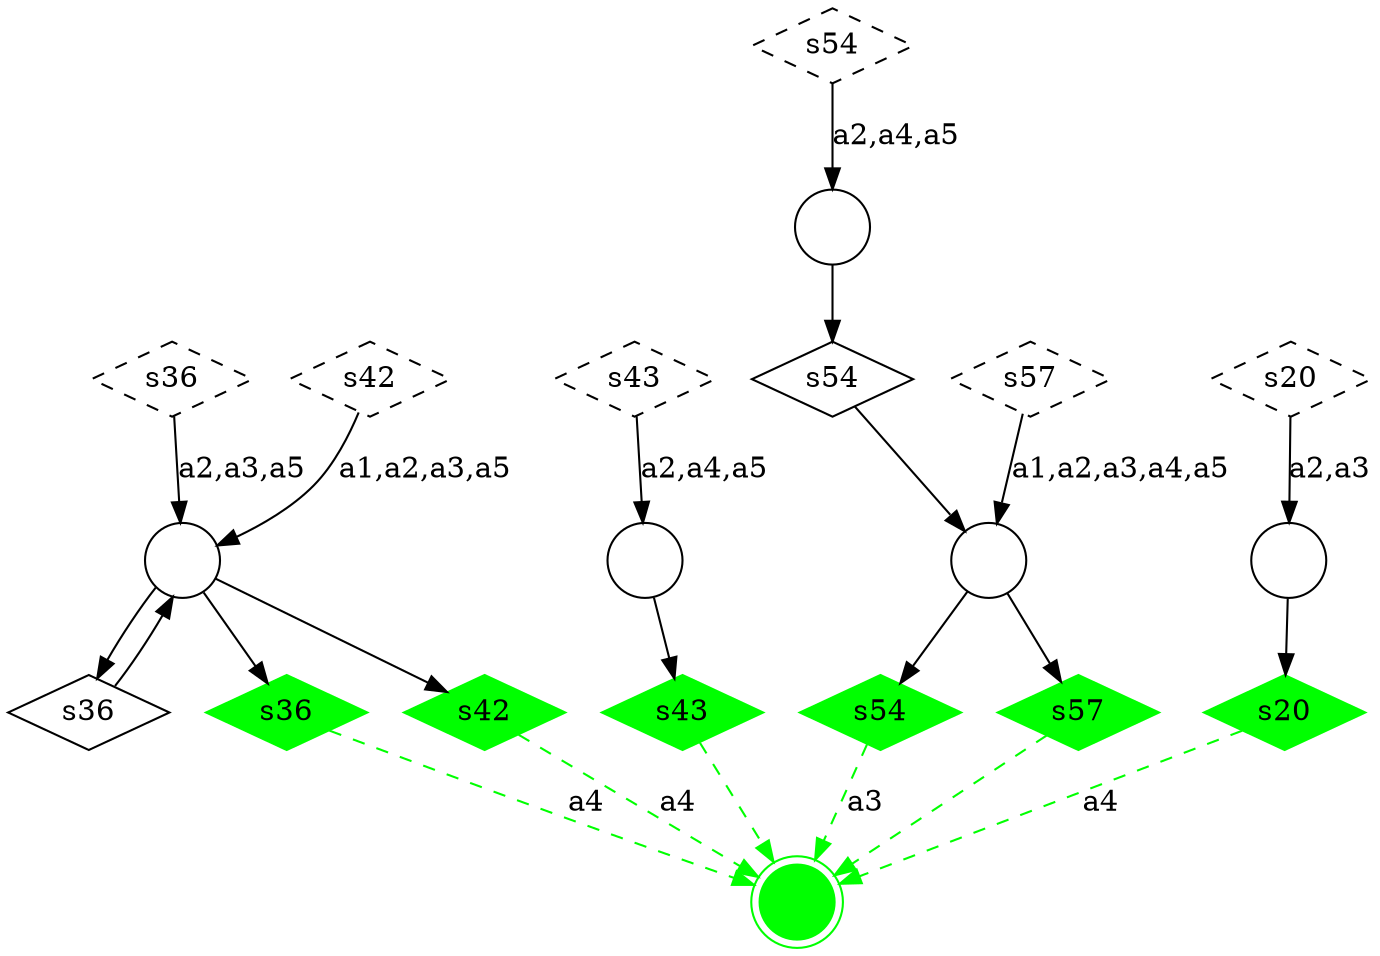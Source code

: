 digraph G {
  m3 [shape=circle,  label=""];
  m4 [shape=circle,  label=""];
  m5 [shape=circle,  label=""];
  m1 [shape=circle,  label=""];
  m0 [shape=circle,  label=""];
  m2 [shape=doublecircle, color = "green", style = "filled", label=""];
  u_s20_0 [shape=diamond, style = "dashed", label="s20"];
  u_s20_1 [shape=diamond, color = "green", style = "filled", label="s20"];
  u_s36_0 [shape=diamond, style = "dashed", label="s36"];
  u_s36_1 [shape=diamond,  label="s36"];
  u_s36_2 [shape=diamond, color = "green", style = "filled", label="s36"];
  u_s42_0 [shape=diamond, style = "dashed", label="s42"];
  u_s42_1 [shape=diamond, color = "green", style = "filled", label="s42"];
  u_s43_0 [shape=diamond, style = "dashed", label="s43"];
  u_s43_1 [shape=diamond, color = "green", style = "filled", label="s43"];
  u_s54_0 [shape=diamond, style = "dashed", label="s54"];
  u_s54_1 [shape=diamond,  label="s54"];
  u_s54_2 [shape=diamond, color = "green", style = "filled", label="s54"];
  u_s57_0 [shape=diamond, style = "dashed", label="s57"];
  u_s57_1 [shape=diamond, color = "green", style = "filled", label="s57"];
  u_s20_0 -> m3 [label="a2,a3" ];
  m3 -> u_s20_1 [label="" ];
  u_s20_1 -> m2 [label="a4" , color = "green", style = "dashed"];
  u_s36_0 -> m5 [label="a2,a3,a5" ];
  m5 -> u_s36_1 [label="" ];
  u_s36_1 -> m5 [label="" ];
  m5 -> u_s36_2 [label="" ];
  u_s36_2 -> m2 [label="a4" , color = "green", style = "dashed"];
  u_s42_0 -> m5 [label="a1,a2,a3,a5" ];
  m5 -> u_s42_1 [label="" ];
  u_s42_1 -> m2 [label="a4" , color = "green", style = "dashed"];
  u_s43_0 -> m0 [label="a2,a4,a5" ];
  m0 -> u_s43_1 [label="" ];
  u_s43_1 -> m2 [label="" , color = "green", style = "dashed"];
  u_s54_0 -> m4 [label="a2,a4,a5" ];
  m4 -> u_s54_1 [label="" ];
  u_s54_1 -> m1 [label="" ];
  m1 -> u_s54_2 [label="" ];
  u_s54_2 -> m2 [label="a3" , color = "green", style = "dashed"];
  u_s57_0 -> m1 [label="a1,a2,a3,a4,a5" ];
  m1 -> u_s57_1 [label="" ];
  u_s57_1 -> m2 [label="" , color = "green", style = "dashed"];
}
